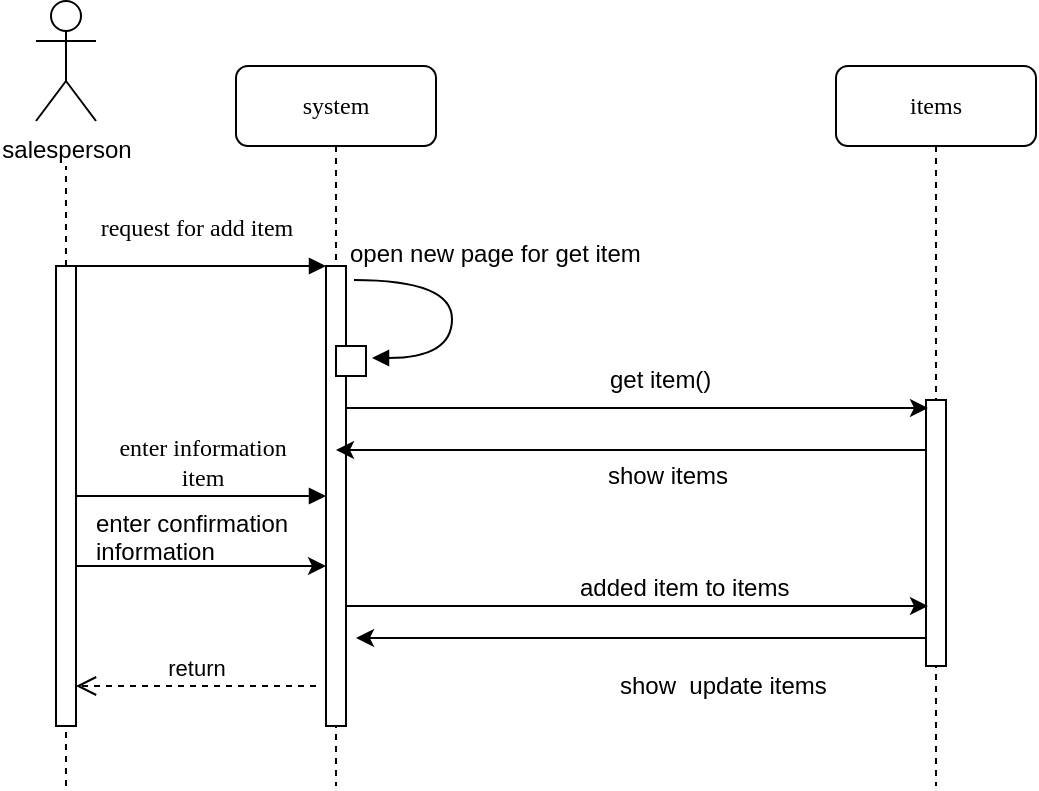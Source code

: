 <mxfile version="10.6.7" type="github"><diagram name="Page-1" id="13e1069c-82ec-6db2-03f1-153e76fe0fe0"><mxGraphModel dx="1467" dy="543" grid="1" gridSize="10" guides="1" tooltips="1" connect="1" arrows="1" fold="1" page="1" pageScale="1" pageWidth="1100" pageHeight="850" background="#ffffff" math="0" shadow="0"><root><mxCell id="0"/><mxCell id="1" parent="0"/><mxCell id="7baba1c4bc27f4b0-2" value="system" style="shape=umlLifeline;perimeter=lifelinePerimeter;whiteSpace=wrap;html=1;container=1;collapsible=0;recursiveResize=0;outlineConnect=0;rounded=1;shadow=0;comic=0;labelBackgroundColor=none;strokeColor=#000000;strokeWidth=1;fillColor=#FFFFFF;fontFamily=Verdana;fontSize=12;fontColor=#000000;align=center;" parent="1" vertex="1"><mxGeometry x="240" y="80" width="100" height="360" as="geometry"/></mxCell><mxCell id="7baba1c4bc27f4b0-10" value="" style="html=1;points=[];perimeter=orthogonalPerimeter;rounded=0;shadow=0;comic=0;labelBackgroundColor=none;strokeColor=#000000;strokeWidth=1;fillColor=#FFFFFF;fontFamily=Verdana;fontSize=12;fontColor=#000000;align=center;" parent="7baba1c4bc27f4b0-2" vertex="1"><mxGeometry x="45" y="100" width="10" height="230" as="geometry"/></mxCell><mxCell id="7baba1c4bc27f4b0-4" value="items" style="shape=umlLifeline;perimeter=lifelinePerimeter;whiteSpace=wrap;html=1;container=1;collapsible=0;recursiveResize=0;outlineConnect=0;rounded=1;shadow=0;comic=0;labelBackgroundColor=none;strokeColor=#000000;strokeWidth=1;fillColor=#FFFFFF;fontFamily=Verdana;fontSize=12;fontColor=#000000;align=center;" parent="1" vertex="1"><mxGeometry x="540" y="80" width="100" height="360" as="geometry"/></mxCell><mxCell id="XhSIV2I0s--ur68v1O1E-33" style="edgeStyle=orthogonalEdgeStyle;rounded=0;orthogonalLoop=1;jettySize=auto;html=1;" parent="1" edge="1"><mxGeometry relative="1" as="geometry"><mxPoint x="290" y="272" as="targetPoint"/><mxPoint x="585" y="272" as="sourcePoint"/></mxGeometry></mxCell><mxCell id="7baba1c4bc27f4b0-16" value="" style="html=1;points=[];perimeter=orthogonalPerimeter;rounded=0;shadow=0;comic=0;labelBackgroundColor=none;strokeColor=#000000;strokeWidth=1;fillColor=#FFFFFF;fontFamily=Verdana;fontSize=12;fontColor=#000000;align=center;" parent="1" vertex="1"><mxGeometry x="585" y="247" width="10" height="133" as="geometry"/></mxCell><mxCell id="7baba1c4bc27f4b0-11" value="request for add item" style="html=1;verticalAlign=bottom;endArrow=block;entryX=0;entryY=0;labelBackgroundColor=none;fontFamily=Verdana;fontSize=12;edgeStyle=elbowEdgeStyle;elbow=vertical;" parent="1" target="7baba1c4bc27f4b0-10" edge="1"><mxGeometry y="10" relative="1" as="geometry"><mxPoint x="155" y="180" as="sourcePoint"/><mxPoint as="offset"/></mxGeometry></mxCell><mxCell id="XhSIV2I0s--ur68v1O1E-41" style="edgeStyle=orthogonalEdgeStyle;rounded=0;orthogonalLoop=1;jettySize=auto;html=1;" parent="1" edge="1"><mxGeometry relative="1" as="geometry"><mxPoint x="300" y="366" as="targetPoint"/><mxPoint x="585" y="316" as="sourcePoint"/><Array as="points"><mxPoint x="510" y="366"/><mxPoint x="510" y="366"/></Array></mxGeometry></mxCell><mxCell id="XhSIV2I0s--ur68v1O1E-1" value="salesperson" style="shape=umlActor;verticalLabelPosition=bottom;labelBackgroundColor=#ffffff;verticalAlign=top;html=1;outlineConnect=0;" parent="1" vertex="1"><mxGeometry x="140" y="47.5" width="30" height="60" as="geometry"/></mxCell><mxCell id="XhSIV2I0s--ur68v1O1E-3" value="" style="endArrow=none;dashed=1;html=1;" parent="1" source="XhSIV2I0s--ur68v1O1E-4" edge="1"><mxGeometry width="50" height="50" relative="1" as="geometry"><mxPoint x="155" y="490" as="sourcePoint"/><mxPoint x="155" y="130" as="targetPoint"/></mxGeometry></mxCell><mxCell id="XhSIV2I0s--ur68v1O1E-18" style="edgeStyle=orthogonalEdgeStyle;rounded=0;orthogonalLoop=1;jettySize=auto;html=1;entryX=-0.1;entryY=0.739;entryDx=0;entryDy=0;entryPerimeter=0;exitX=0.9;exitY=0.657;exitDx=0;exitDy=0;exitPerimeter=0;" parent="1" source="XhSIV2I0s--ur68v1O1E-4" edge="1"><mxGeometry relative="1" as="geometry"><mxPoint x="166" y="330" as="sourcePoint"/><mxPoint x="285" y="330" as="targetPoint"/><Array as="points"><mxPoint x="159" y="330"/></Array></mxGeometry></mxCell><mxCell id="XhSIV2I0s--ur68v1O1E-4" value="" style="html=1;points=[];perimeter=orthogonalPerimeter;rounded=0;shadow=0;comic=0;labelBackgroundColor=none;strokeColor=#000000;strokeWidth=1;fillColor=#FFFFFF;fontFamily=Verdana;fontSize=12;fontColor=#000000;align=center;" parent="1" vertex="1"><mxGeometry x="150" y="180" width="10" height="230" as="geometry"/></mxCell><mxCell id="XhSIV2I0s--ur68v1O1E-5" value="" style="endArrow=none;dashed=1;html=1;" parent="1" target="XhSIV2I0s--ur68v1O1E-4" edge="1"><mxGeometry width="50" height="50" relative="1" as="geometry"><mxPoint x="155" y="440" as="sourcePoint"/><mxPoint x="155" y="130" as="targetPoint"/></mxGeometry></mxCell><mxCell id="XhSIV2I0s--ur68v1O1E-23" value="&lt;div&gt;enter information&lt;/div&gt;&lt;div&gt; item&lt;/div&gt;" style="html=1;verticalAlign=bottom;endArrow=block;entryX=0;entryY=0;labelBackgroundColor=none;fontFamily=Verdana;fontSize=12;edgeStyle=elbowEdgeStyle;elbow=vertical;" parent="1" edge="1"><mxGeometry relative="1" as="geometry"><mxPoint x="160" y="295" as="sourcePoint"/><mxPoint x="285" y="295" as="targetPoint"/><mxPoint as="offset"/></mxGeometry></mxCell><mxCell id="XhSIV2I0s--ur68v1O1E-28" value="" style="html=1;verticalAlign=bottom;endArrow=block;labelBackgroundColor=none;fontFamily=Verdana;fontSize=12;elbow=vertical;edgeStyle=orthogonalEdgeStyle;curved=1;exitX=1.066;exitY=0.713;exitPerimeter=0;" parent="1" edge="1"><mxGeometry relative="1" as="geometry"><mxPoint x="299" y="187" as="sourcePoint"/><mxPoint x="308" y="226" as="targetPoint"/><Array as="points"><mxPoint x="348" y="187"/><mxPoint x="348" y="226"/></Array></mxGeometry></mxCell><mxCell id="XhSIV2I0s--ur68v1O1E-29" value="open new page for get item" style="text;html=1;resizable=0;points=[];autosize=1;align=left;verticalAlign=top;spacingTop=-4;" parent="1" vertex="1"><mxGeometry x="295" y="164" width="160" height="20" as="geometry"/></mxCell><mxCell id="XhSIV2I0s--ur68v1O1E-30" style="edgeStyle=orthogonalEdgeStyle;rounded=0;orthogonalLoop=1;jettySize=auto;html=1;entryX=0.1;entryY=0.417;entryDx=0;entryDy=0;entryPerimeter=0;" parent="1" edge="1"><mxGeometry relative="1" as="geometry"><mxPoint x="295" y="251" as="sourcePoint"/><mxPoint x="586" y="251" as="targetPoint"/></mxGeometry></mxCell><mxCell id="XhSIV2I0s--ur68v1O1E-32" value="get item()" style="text;html=1;resizable=0;points=[];autosize=1;align=left;verticalAlign=top;spacingTop=-4;" parent="1" vertex="1"><mxGeometry x="425" y="227" width="70" height="20" as="geometry"/></mxCell><mxCell id="XhSIV2I0s--ur68v1O1E-34" value="show items" style="text;html=1;resizable=0;points=[];autosize=1;align=left;verticalAlign=top;spacingTop=-4;" parent="1" vertex="1"><mxGeometry x="424" y="275" width="80" height="20" as="geometry"/></mxCell><mxCell id="XhSIV2I0s--ur68v1O1E-37" value="&lt;div&gt;enter confirmation&lt;/div&gt;&lt;div&gt; information&lt;/div&gt;" style="text;html=1;resizable=0;points=[];autosize=1;align=left;verticalAlign=top;spacingTop=-4;" parent="1" vertex="1"><mxGeometry x="167.5" y="298.5" width="110" height="30" as="geometry"/></mxCell><mxCell id="XhSIV2I0s--ur68v1O1E-38" style="edgeStyle=orthogonalEdgeStyle;rounded=0;orthogonalLoop=1;jettySize=auto;html=1;entryX=0.1;entryY=0.417;entryDx=0;entryDy=0;entryPerimeter=0;" parent="1" edge="1"><mxGeometry relative="1" as="geometry"><mxPoint x="295" y="350" as="sourcePoint"/><mxPoint x="586" y="350" as="targetPoint"/></mxGeometry></mxCell><mxCell id="XhSIV2I0s--ur68v1O1E-39" value="added item to items" style="text;html=1;resizable=0;points=[];autosize=1;align=left;verticalAlign=top;spacingTop=-4;" parent="1" vertex="1"><mxGeometry x="410" y="331" width="120" height="20" as="geometry"/></mxCell><mxCell id="XhSIV2I0s--ur68v1O1E-42" value="show&amp;nbsp; update items" style="text;html=1;resizable=0;points=[];autosize=1;align=left;verticalAlign=top;spacingTop=-4;" parent="1" vertex="1"><mxGeometry x="430" y="380" width="120" height="20" as="geometry"/></mxCell><mxCell id="XhSIV2I0s--ur68v1O1E-43" value="" style="whiteSpace=wrap;html=1;aspect=fixed;" parent="1" vertex="1"><mxGeometry x="290" y="220" width="15" height="15" as="geometry"/></mxCell><mxCell id="Oxq3GMum4qEYVPrP_foQ-4" value="return" style="html=1;verticalAlign=bottom;endArrow=open;dashed=1;endSize=8;" parent="1" target="XhSIV2I0s--ur68v1O1E-4" edge="1"><mxGeometry relative="1" as="geometry"><mxPoint x="280" y="390" as="sourcePoint"/><mxPoint x="200" y="390" as="targetPoint"/></mxGeometry></mxCell></root></mxGraphModel></diagram></mxfile>